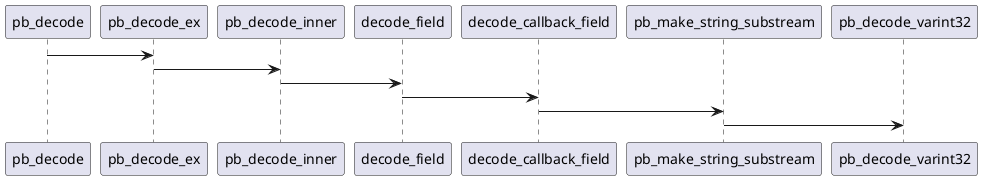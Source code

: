 @startuml
pb_decode -> pb_decode_ex
pb_decode_ex -> pb_decode_inner
pb_decode_inner -> decode_field
decode_field -> decode_callback_field
decode_callback_field -> pb_make_string_substream
pb_make_string_substream -> pb_decode_varint32
@enduml